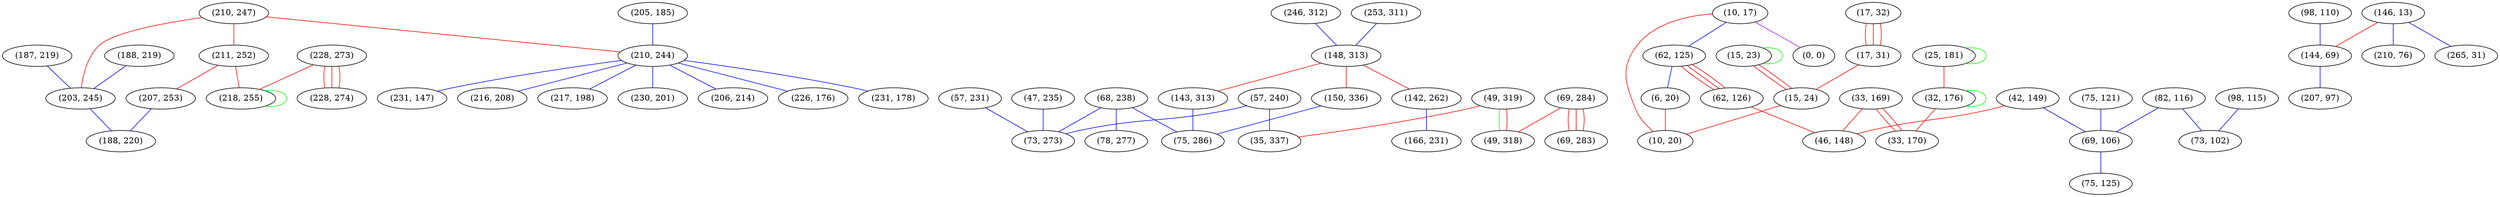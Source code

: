 graph "" {
"(210, 247)";
"(57, 240)";
"(188, 219)";
"(10, 17)";
"(205, 185)";
"(246, 312)";
"(49, 319)";
"(211, 252)";
"(253, 311)";
"(33, 169)";
"(57, 231)";
"(69, 284)";
"(75, 121)";
"(210, 244)";
"(187, 219)";
"(230, 201)";
"(98, 110)";
"(148, 313)";
"(15, 23)";
"(143, 313)";
"(49, 318)";
"(68, 238)";
"(82, 116)";
"(47, 235)";
"(42, 149)";
"(207, 253)";
"(78, 277)";
"(69, 283)";
"(25, 181)";
"(206, 214)";
"(73, 273)";
"(226, 176)";
"(146, 13)";
"(0, 0)";
"(69, 106)";
"(98, 115)";
"(210, 76)";
"(17, 32)";
"(203, 245)";
"(228, 273)";
"(62, 125)";
"(142, 262)";
"(218, 255)";
"(32, 176)";
"(231, 178)";
"(265, 31)";
"(144, 69)";
"(17, 31)";
"(166, 231)";
"(15, 24)";
"(231, 147)";
"(75, 125)";
"(228, 274)";
"(188, 220)";
"(216, 208)";
"(217, 198)";
"(150, 336)";
"(207, 97)";
"(6, 20)";
"(10, 20)";
"(62, 126)";
"(33, 170)";
"(46, 148)";
"(35, 337)";
"(73, 102)";
"(75, 286)";
"(210, 247)" -- "(211, 252)"  [color=red, key=0, weight=1];
"(210, 247)" -- "(210, 244)"  [color=red, key=0, weight=1];
"(210, 247)" -- "(203, 245)"  [color=red, key=0, weight=1];
"(57, 240)" -- "(35, 337)"  [color=blue, key=0, weight=3];
"(57, 240)" -- "(73, 273)"  [color=blue, key=0, weight=3];
"(188, 219)" -- "(203, 245)"  [color=blue, key=0, weight=3];
"(10, 17)" -- "(0, 0)"  [color=purple, key=0, weight=4];
"(10, 17)" -- "(10, 20)"  [color=red, key=0, weight=1];
"(10, 17)" -- "(62, 125)"  [color=blue, key=0, weight=3];
"(205, 185)" -- "(210, 244)"  [color=blue, key=0, weight=3];
"(246, 312)" -- "(148, 313)"  [color=blue, key=0, weight=3];
"(49, 319)" -- "(35, 337)"  [color=red, key=0, weight=1];
"(49, 319)" -- "(49, 318)"  [color=green, key=0, weight=2];
"(49, 319)" -- "(49, 318)"  [color=red, key=1, weight=1];
"(211, 252)" -- "(218, 255)"  [color=red, key=0, weight=1];
"(211, 252)" -- "(207, 253)"  [color=red, key=0, weight=1];
"(253, 311)" -- "(148, 313)"  [color=blue, key=0, weight=3];
"(33, 169)" -- "(33, 170)"  [color=red, key=0, weight=1];
"(33, 169)" -- "(33, 170)"  [color=red, key=1, weight=1];
"(33, 169)" -- "(46, 148)"  [color=red, key=0, weight=1];
"(57, 231)" -- "(73, 273)"  [color=blue, key=0, weight=3];
"(69, 284)" -- "(49, 318)"  [color=red, key=0, weight=1];
"(69, 284)" -- "(69, 283)"  [color=red, key=0, weight=1];
"(69, 284)" -- "(69, 283)"  [color=red, key=1, weight=1];
"(69, 284)" -- "(69, 283)"  [color=red, key=2, weight=1];
"(75, 121)" -- "(69, 106)"  [color=blue, key=0, weight=3];
"(210, 244)" -- "(226, 176)"  [color=blue, key=0, weight=3];
"(210, 244)" -- "(230, 201)"  [color=blue, key=0, weight=3];
"(210, 244)" -- "(216, 208)"  [color=blue, key=0, weight=3];
"(210, 244)" -- "(217, 198)"  [color=blue, key=0, weight=3];
"(210, 244)" -- "(231, 178)"  [color=blue, key=0, weight=3];
"(210, 244)" -- "(231, 147)"  [color=blue, key=0, weight=3];
"(210, 244)" -- "(206, 214)"  [color=blue, key=0, weight=3];
"(187, 219)" -- "(203, 245)"  [color=blue, key=0, weight=3];
"(98, 110)" -- "(144, 69)"  [color=blue, key=0, weight=3];
"(148, 313)" -- "(143, 313)"  [color=red, key=0, weight=1];
"(148, 313)" -- "(150, 336)"  [color=red, key=0, weight=1];
"(148, 313)" -- "(142, 262)"  [color=red, key=0, weight=1];
"(15, 23)" -- "(15, 24)"  [color=red, key=0, weight=1];
"(15, 23)" -- "(15, 24)"  [color=red, key=1, weight=1];
"(15, 23)" -- "(15, 23)"  [color=green, key=0, weight=2];
"(143, 313)" -- "(75, 286)"  [color=blue, key=0, weight=3];
"(68, 238)" -- "(73, 273)"  [color=blue, key=0, weight=3];
"(68, 238)" -- "(75, 286)"  [color=blue, key=0, weight=3];
"(68, 238)" -- "(78, 277)"  [color=blue, key=0, weight=3];
"(82, 116)" -- "(69, 106)"  [color=blue, key=0, weight=3];
"(82, 116)" -- "(73, 102)"  [color=blue, key=0, weight=3];
"(47, 235)" -- "(73, 273)"  [color=blue, key=0, weight=3];
"(42, 149)" -- "(46, 148)"  [color=red, key=0, weight=1];
"(42, 149)" -- "(69, 106)"  [color=blue, key=0, weight=3];
"(207, 253)" -- "(188, 220)"  [color=blue, key=0, weight=3];
"(25, 181)" -- "(25, 181)"  [color=green, key=0, weight=2];
"(25, 181)" -- "(32, 176)"  [color=red, key=0, weight=1];
"(146, 13)" -- "(144, 69)"  [color=red, key=0, weight=1];
"(146, 13)" -- "(210, 76)"  [color=blue, key=0, weight=3];
"(146, 13)" -- "(265, 31)"  [color=blue, key=0, weight=3];
"(69, 106)" -- "(75, 125)"  [color=blue, key=0, weight=3];
"(98, 115)" -- "(73, 102)"  [color=blue, key=0, weight=3];
"(17, 32)" -- "(17, 31)"  [color=red, key=0, weight=1];
"(17, 32)" -- "(17, 31)"  [color=red, key=1, weight=1];
"(17, 32)" -- "(17, 31)"  [color=red, key=2, weight=1];
"(203, 245)" -- "(188, 220)"  [color=blue, key=0, weight=3];
"(228, 273)" -- "(218, 255)"  [color=red, key=0, weight=1];
"(228, 273)" -- "(228, 274)"  [color=red, key=0, weight=1];
"(228, 273)" -- "(228, 274)"  [color=red, key=1, weight=1];
"(228, 273)" -- "(228, 274)"  [color=red, key=2, weight=1];
"(62, 125)" -- "(6, 20)"  [color=blue, key=0, weight=3];
"(62, 125)" -- "(62, 126)"  [color=red, key=0, weight=1];
"(62, 125)" -- "(62, 126)"  [color=red, key=1, weight=1];
"(62, 125)" -- "(62, 126)"  [color=red, key=2, weight=1];
"(142, 262)" -- "(166, 231)"  [color=blue, key=0, weight=3];
"(218, 255)" -- "(218, 255)"  [color=green, key=0, weight=2];
"(32, 176)" -- "(33, 170)"  [color=red, key=0, weight=1];
"(32, 176)" -- "(32, 176)"  [color=green, key=0, weight=2];
"(144, 69)" -- "(207, 97)"  [color=blue, key=0, weight=3];
"(17, 31)" -- "(15, 24)"  [color=red, key=0, weight=1];
"(15, 24)" -- "(10, 20)"  [color=red, key=0, weight=1];
"(150, 336)" -- "(75, 286)"  [color=blue, key=0, weight=3];
"(6, 20)" -- "(10, 20)"  [color=red, key=0, weight=1];
"(62, 126)" -- "(46, 148)"  [color=red, key=0, weight=1];
}
